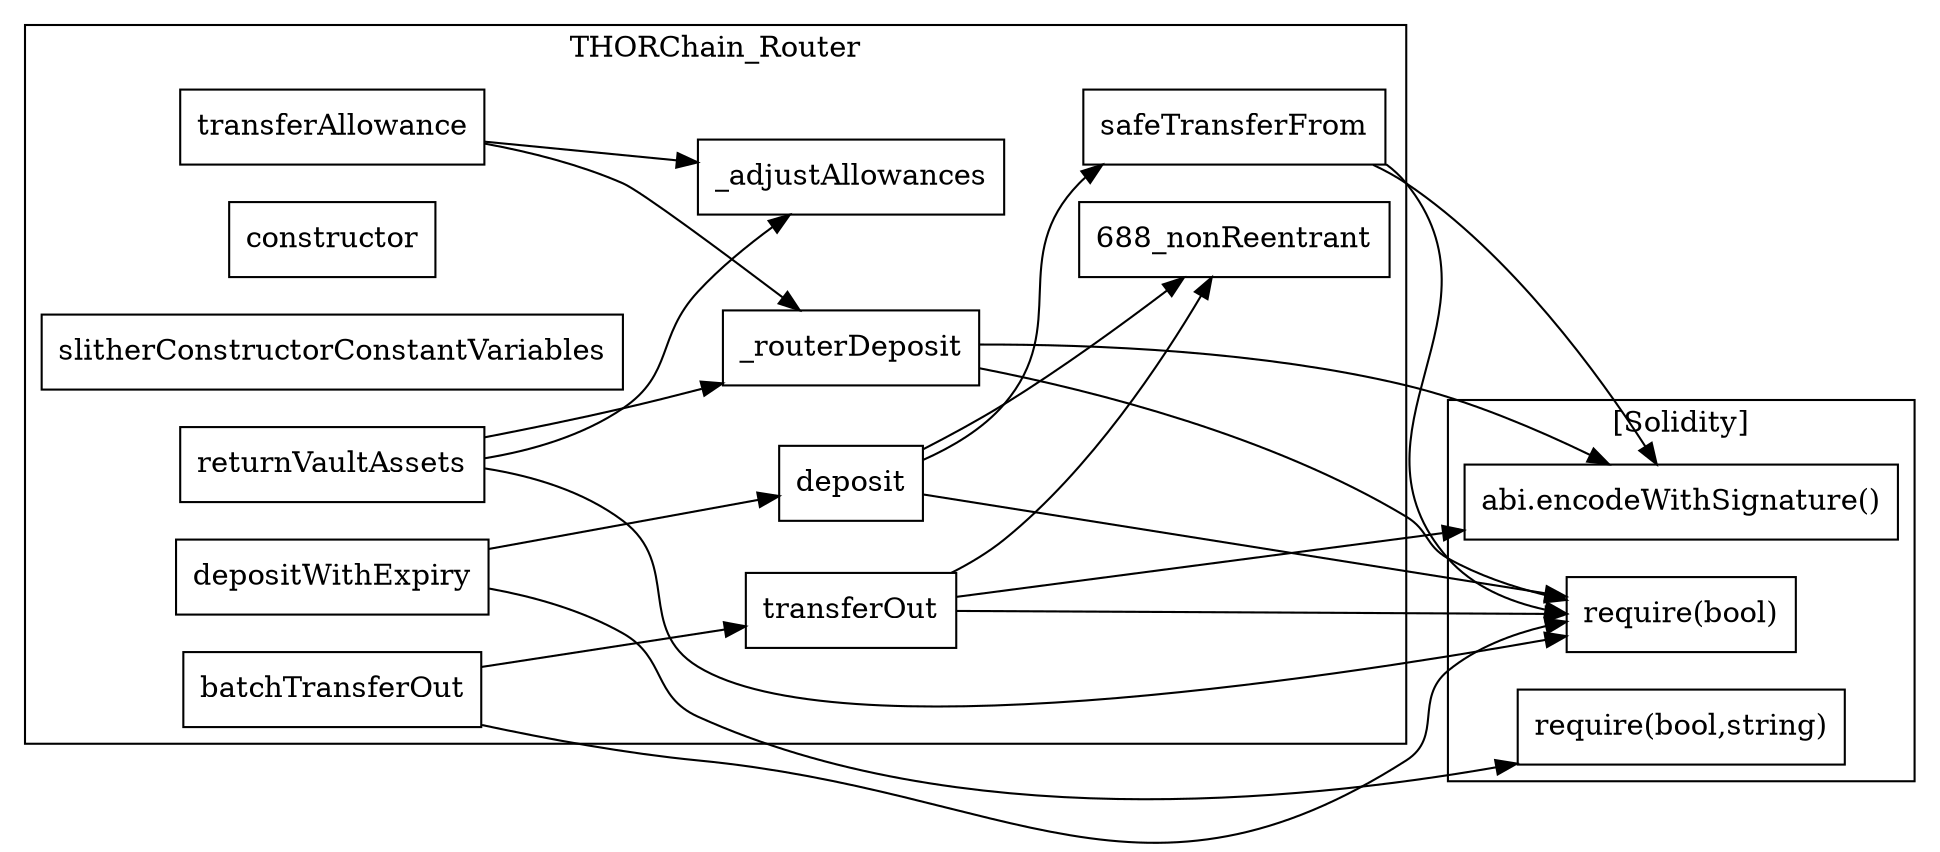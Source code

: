 strict digraph {
rankdir="LR"
node [shape=box]
subgraph cluster_688_THORChain_Router {
label = "THORChain_Router"
"688_transferOut" [label="transferOut"]
"688_deposit" [label="deposit"]
"688_transferAllowance" [label="transferAllowance"]
"688__adjustAllowances" [label="_adjustAllowances"]
"688_constructor" [label="constructor"]
"688_safeTransferFrom" [label="safeTransferFrom"]
"688_slitherConstructorConstantVariables" [label="slitherConstructorConstantVariables"]
"688_depositWithExpiry" [label="depositWithExpiry"]
"688__routerDeposit" [label="_routerDeposit"]
"688_returnVaultAssets" [label="returnVaultAssets"]
"688_batchTransferOut" [label="batchTransferOut"]
"688_transferAllowance" -> "688__routerDeposit"
"688_transferOut" -> "688_nonReentrant"
"688_batchTransferOut" -> "688_transferOut"
"688_returnVaultAssets" -> "688__adjustAllowances"
"688_depositWithExpiry" -> "688_deposit"
"688_deposit" -> "688_safeTransferFrom"
"688_transferAllowance" -> "688__adjustAllowances"
"688_returnVaultAssets" -> "688__routerDeposit"
"688_deposit" -> "688_nonReentrant"
}subgraph cluster_solidity {
label = "[Solidity]"
"require(bool)" 
"require(bool,string)" 
"abi.encodeWithSignature()" 
"688_safeTransferFrom" -> "require(bool)"
"688_transferOut" -> "require(bool)"
"688_returnVaultAssets" -> "require(bool)"
"688_batchTransferOut" -> "require(bool)"
"688_deposit" -> "require(bool)"
"688__routerDeposit" -> "abi.encodeWithSignature()"
"688_transferOut" -> "abi.encodeWithSignature()"
"688_depositWithExpiry" -> "require(bool,string)"
"688_safeTransferFrom" -> "abi.encodeWithSignature()"
"688__routerDeposit" -> "require(bool)"
}
}
